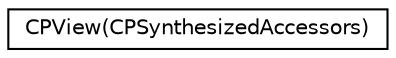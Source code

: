 digraph "Graphical Class Hierarchy"
{
  edge [fontname="Helvetica",fontsize="10",labelfontname="Helvetica",labelfontsize="10"];
  node [fontname="Helvetica",fontsize="10",shape=record];
  rankdir="LR";
  Node1 [label="CPView(CPSynthesizedAccessors)",height=0.2,width=0.4,color="black", fillcolor="white", style="filled",URL="$category_c_p_view_07_c_p_synthesized_accessors_08.html"];
}
